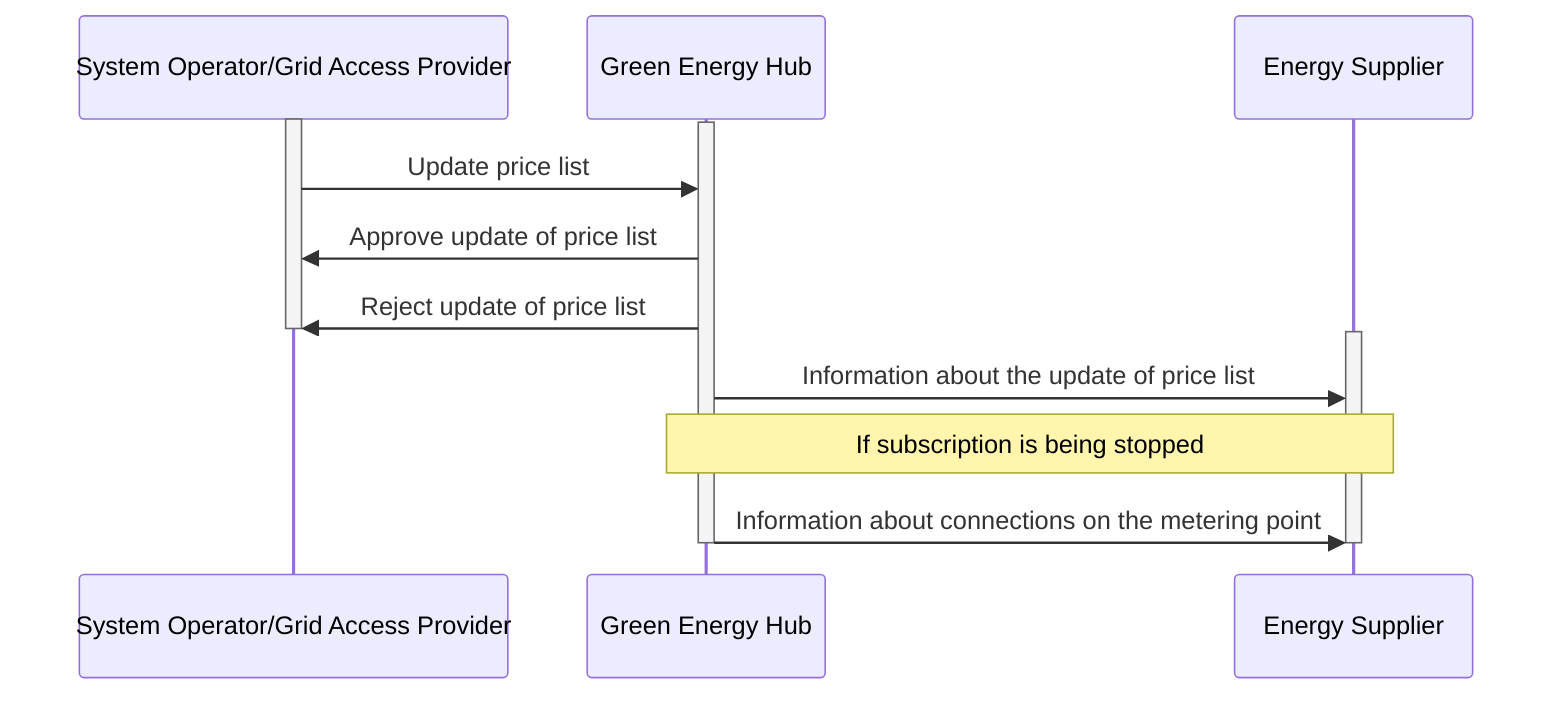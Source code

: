 sequenceDiagram
    participant O as System Operator/Grid Access Provider
    participant GEH as Green Energy Hub
    participant S as Energy Supplier

    activate O
    activate GEH
    O->>GEH: Update price list
    GEH->>O: Approve update of price list
    GEH->>O: Reject update of price list
    deactivate O

    activate S
    GEH->>S: Information about the update of price list
    Note over GEH, S: If subscription is being stopped
    GEH->>S: Information about connections on the metering point
    deactivate GEH
    deactivate S